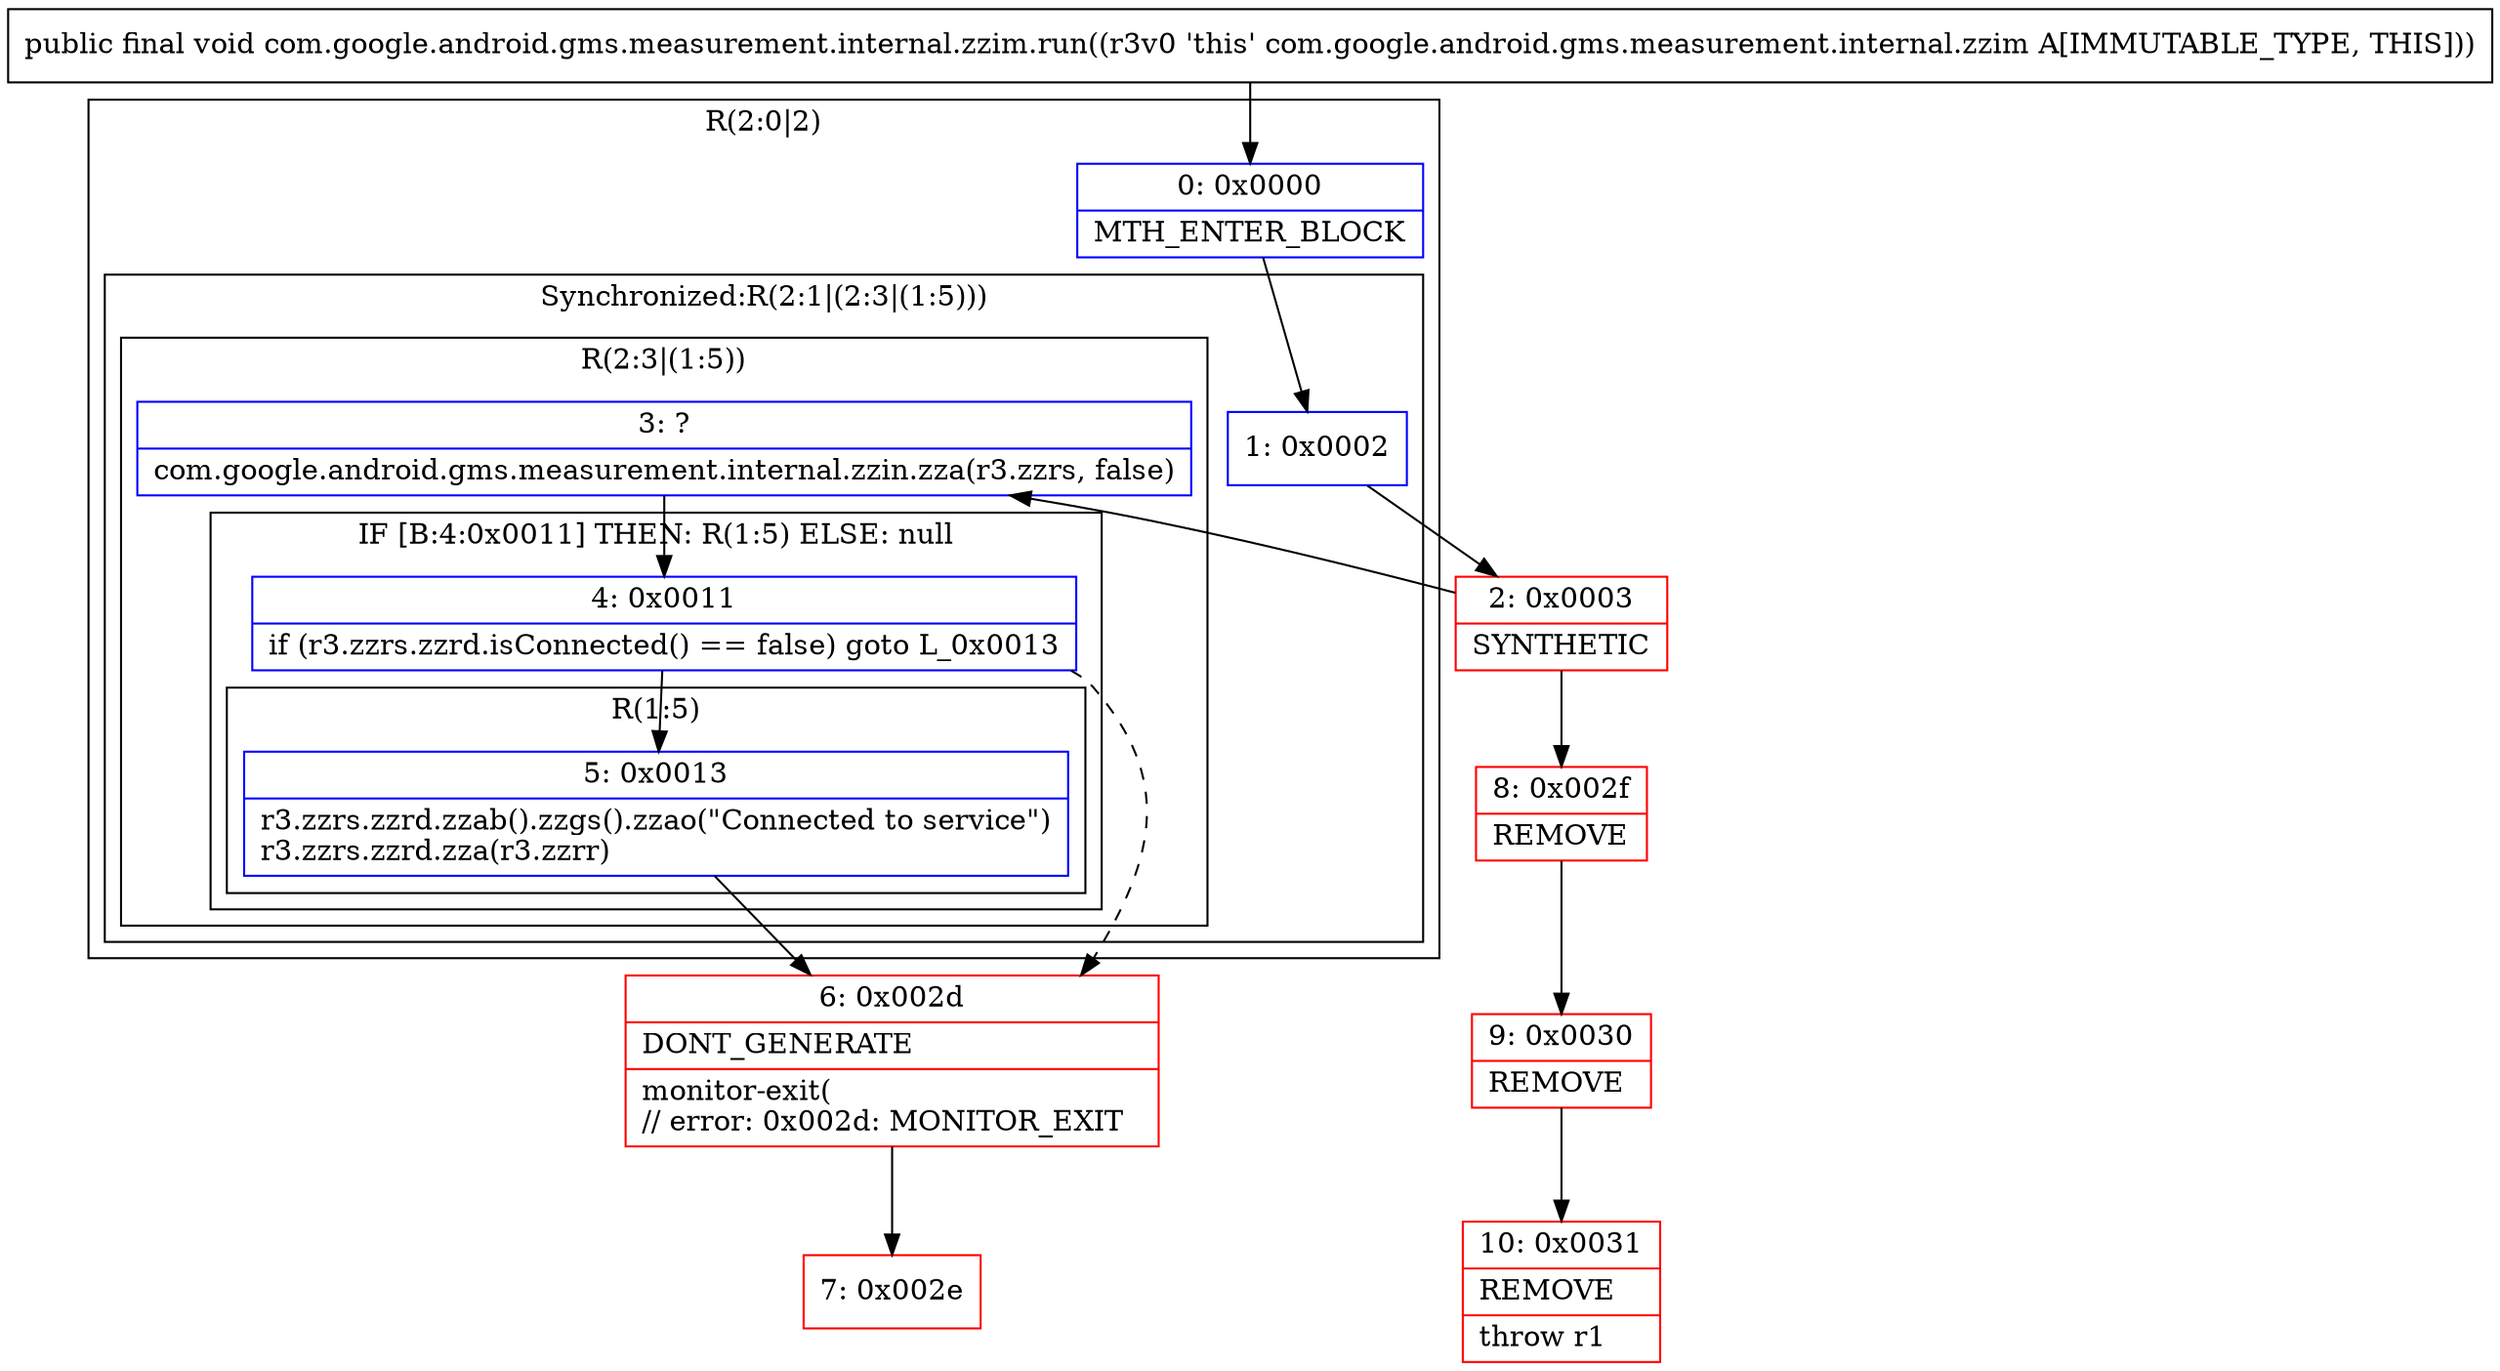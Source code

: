 digraph "CFG forcom.google.android.gms.measurement.internal.zzim.run()V" {
subgraph cluster_Region_1311266954 {
label = "R(2:0|2)";
node [shape=record,color=blue];
Node_0 [shape=record,label="{0\:\ 0x0000|MTH_ENTER_BLOCK\l}"];
subgraph cluster_SynchronizedRegion_31630319 {
label = "Synchronized:R(2:1|(2:3|(1:5)))";
node [shape=record,color=blue];
Node_1 [shape=record,label="{1\:\ 0x0002}"];
subgraph cluster_Region_34093734 {
label = "R(2:3|(1:5))";
node [shape=record,color=blue];
Node_3 [shape=record,label="{3\:\ ?|com.google.android.gms.measurement.internal.zzin.zza(r3.zzrs, false)\l}"];
subgraph cluster_IfRegion_366754076 {
label = "IF [B:4:0x0011] THEN: R(1:5) ELSE: null";
node [shape=record,color=blue];
Node_4 [shape=record,label="{4\:\ 0x0011|if (r3.zzrs.zzrd.isConnected() == false) goto L_0x0013\l}"];
subgraph cluster_Region_423415589 {
label = "R(1:5)";
node [shape=record,color=blue];
Node_5 [shape=record,label="{5\:\ 0x0013|r3.zzrs.zzrd.zzab().zzgs().zzao(\"Connected to service\")\lr3.zzrs.zzrd.zza(r3.zzrr)\l}"];
}
}
}
}
}
Node_2 [shape=record,color=red,label="{2\:\ 0x0003|SYNTHETIC\l}"];
Node_6 [shape=record,color=red,label="{6\:\ 0x002d|DONT_GENERATE\l|monitor\-exit(\l\/\/ error: 0x002d: MONITOR_EXIT  \l}"];
Node_7 [shape=record,color=red,label="{7\:\ 0x002e}"];
Node_8 [shape=record,color=red,label="{8\:\ 0x002f|REMOVE\l}"];
Node_9 [shape=record,color=red,label="{9\:\ 0x0030|REMOVE\l}"];
Node_10 [shape=record,color=red,label="{10\:\ 0x0031|REMOVE\l|throw r1\l}"];
MethodNode[shape=record,label="{public final void com.google.android.gms.measurement.internal.zzim.run((r3v0 'this' com.google.android.gms.measurement.internal.zzim A[IMMUTABLE_TYPE, THIS])) }"];
MethodNode -> Node_0;
Node_0 -> Node_1;
Node_1 -> Node_2;
Node_3 -> Node_4;
Node_4 -> Node_5;
Node_4 -> Node_6[style=dashed];
Node_5 -> Node_6;
Node_2 -> Node_3;
Node_2 -> Node_8;
Node_6 -> Node_7;
Node_8 -> Node_9;
Node_9 -> Node_10;
}

